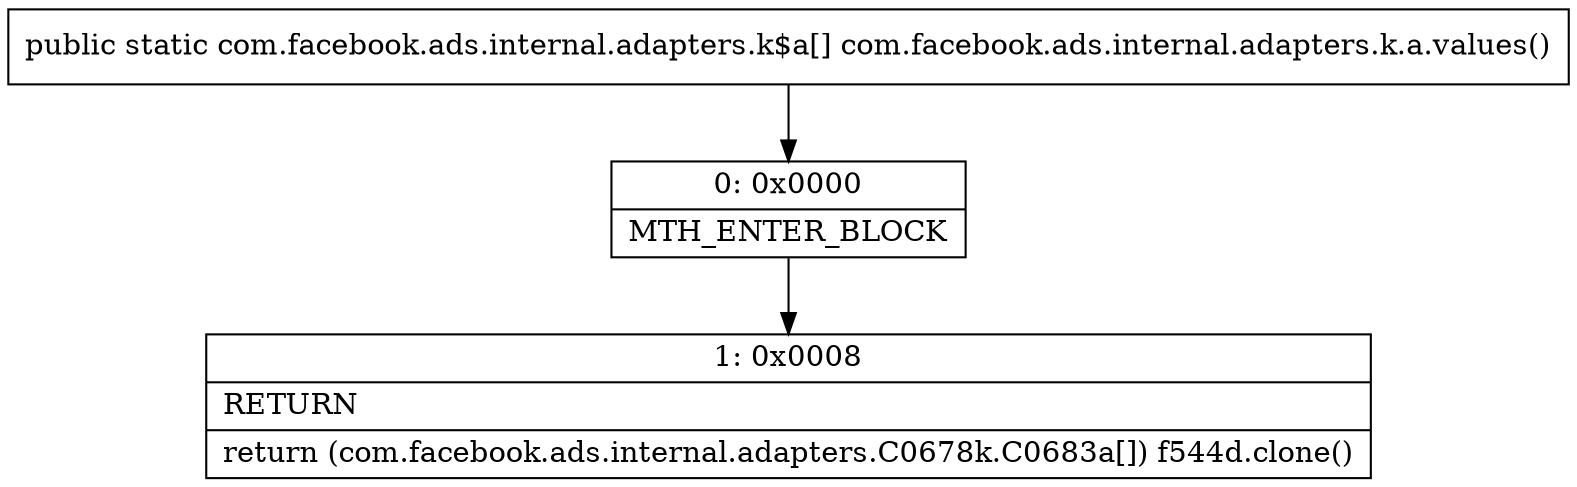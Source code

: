 digraph "CFG forcom.facebook.ads.internal.adapters.k.a.values()[Lcom\/facebook\/ads\/internal\/adapters\/k$a;" {
Node_0 [shape=record,label="{0\:\ 0x0000|MTH_ENTER_BLOCK\l}"];
Node_1 [shape=record,label="{1\:\ 0x0008|RETURN\l|return (com.facebook.ads.internal.adapters.C0678k.C0683a[]) f544d.clone()\l}"];
MethodNode[shape=record,label="{public static com.facebook.ads.internal.adapters.k$a[] com.facebook.ads.internal.adapters.k.a.values() }"];
MethodNode -> Node_0;
Node_0 -> Node_1;
}

